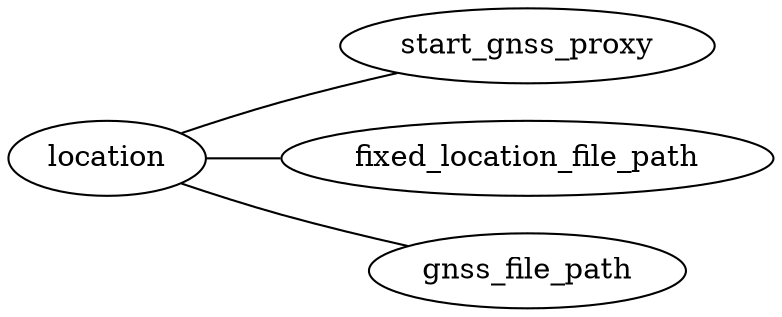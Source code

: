 graph {
  rankdir=LR
    location--start_gnss_proxy
    location--fixed_location_file_path
    location--gnss_file_path
}